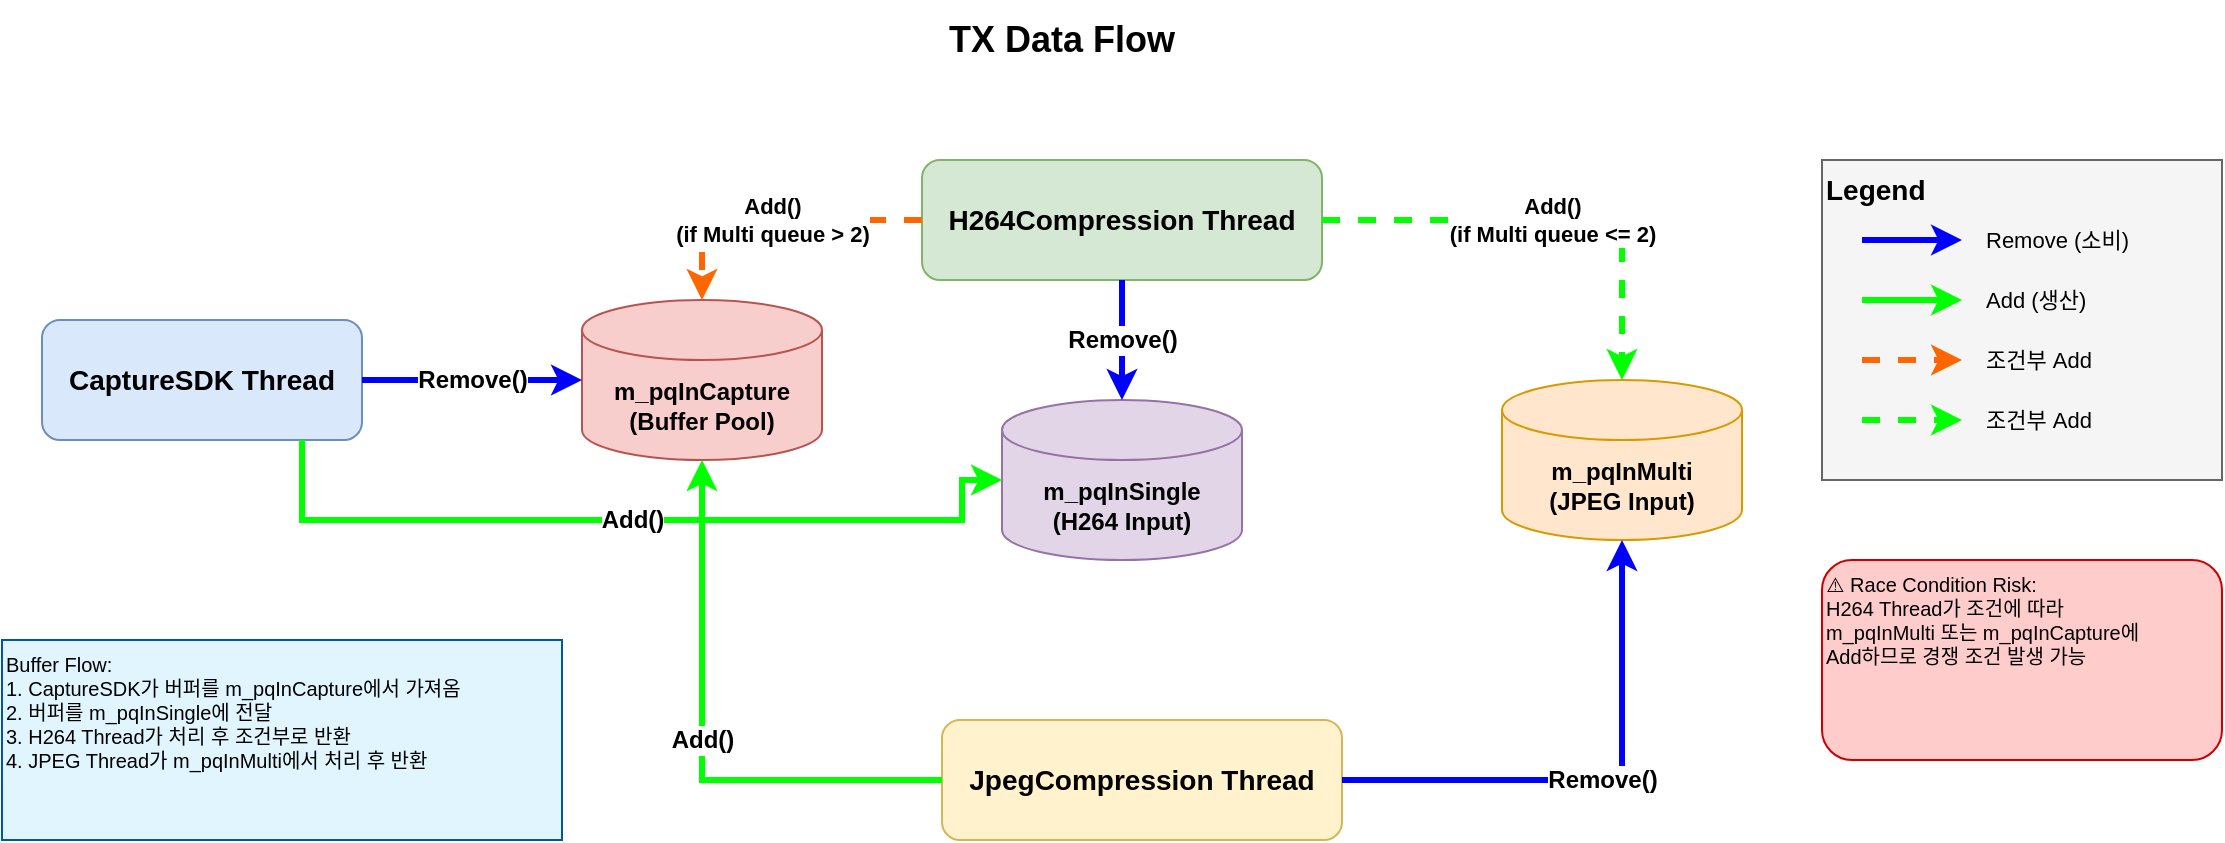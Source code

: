 <mxfile version="28.2.8">
  <diagram name="페이지-1" id="eijeviOJ0A92Obpc7Fhu">
    <mxGraphModel dx="1177" dy="636" grid="1" gridSize="10" guides="1" tooltips="1" connect="1" arrows="1" fold="1" page="1" pageScale="1" pageWidth="827" pageHeight="1169" math="0" shadow="0">
      <root>
        <mxCell id="0" />
        <mxCell id="1" parent="0" />
        <mxCell id="EUjXb08K46rmB5CWR4bu-2" value="CaptureSDK Thread" style="rounded=1;whiteSpace=wrap;html=1;fillColor=#dae8fc;strokeColor=#6c8ebf;fontSize=14;fontStyle=1" vertex="1" parent="1">
          <mxGeometry x="30" y="200" width="160" height="60" as="geometry" />
        </mxCell>
        <mxCell id="EUjXb08K46rmB5CWR4bu-3" value="H264Compression Thread" style="rounded=1;whiteSpace=wrap;html=1;fillColor=#d5e8d4;strokeColor=#82b366;fontSize=14;fontStyle=1" vertex="1" parent="1">
          <mxGeometry x="470" y="120" width="200" height="60" as="geometry" />
        </mxCell>
        <mxCell id="EUjXb08K46rmB5CWR4bu-4" value="JpegCompression Thread" style="rounded=1;whiteSpace=wrap;html=1;fillColor=#fff2cc;strokeColor=#d6b656;fontSize=14;fontStyle=1" vertex="1" parent="1">
          <mxGeometry x="480" y="400" width="200" height="60" as="geometry" />
        </mxCell>
        <mxCell id="EUjXb08K46rmB5CWR4bu-5" value="m_pqInCapture&lt;br&gt;(Buffer Pool)" style="shape=cylinder3;whiteSpace=wrap;html=1;boundedLbl=1;backgroundOutline=1;size=15;fillColor=#f8cecc;strokeColor=#b85450;fontSize=12;fontStyle=1" vertex="1" parent="1">
          <mxGeometry x="300" y="190" width="120" height="80" as="geometry" />
        </mxCell>
        <mxCell id="EUjXb08K46rmB5CWR4bu-6" value="m_pqInSingle&lt;br&gt;(H264 Input)" style="shape=cylinder3;whiteSpace=wrap;html=1;boundedLbl=1;backgroundOutline=1;size=15;fillColor=#e1d5e7;strokeColor=#9673a6;fontSize=12;fontStyle=1" vertex="1" parent="1">
          <mxGeometry x="510" y="240" width="120" height="80" as="geometry" />
        </mxCell>
        <mxCell id="EUjXb08K46rmB5CWR4bu-7" value="m_pqInMulti&lt;br&gt;(JPEG Input)" style="shape=cylinder3;whiteSpace=wrap;html=1;boundedLbl=1;backgroundOutline=1;size=15;fillColor=#ffe6cc;strokeColor=#d79b00;fontSize=12;fontStyle=1" vertex="1" parent="1">
          <mxGeometry x="760" y="230" width="120" height="80" as="geometry" />
        </mxCell>
        <mxCell id="EUjXb08K46rmB5CWR4bu-8" value="Remove()" style="edgeStyle=orthogonalEdgeStyle;rounded=0;orthogonalLoop=1;jettySize=auto;html=1;strokeWidth=3;strokeColor=#0000FF;fontSize=12;fontStyle=1" edge="1" parent="1" source="EUjXb08K46rmB5CWR4bu-2" target="EUjXb08K46rmB5CWR4bu-5">
          <mxGeometry relative="1" as="geometry" />
        </mxCell>
        <mxCell id="EUjXb08K46rmB5CWR4bu-9" value="Add()" style="edgeStyle=orthogonalEdgeStyle;rounded=0;orthogonalLoop=1;jettySize=auto;html=1;strokeWidth=3;strokeColor=#00FF00;fontSize=12;fontStyle=1;entryX=0;entryY=0.5;entryDx=0;entryDy=0;entryPerimeter=0" edge="1" parent="1" source="EUjXb08K46rmB5CWR4bu-2" target="EUjXb08K46rmB5CWR4bu-6">
          <mxGeometry relative="1" as="geometry">
            <Array as="points">
              <mxPoint x="160" y="300" />
              <mxPoint x="490" y="300" />
              <mxPoint x="490" y="280" />
            </Array>
          </mxGeometry>
        </mxCell>
        <mxCell id="EUjXb08K46rmB5CWR4bu-10" value="Remove()" style="edgeStyle=orthogonalEdgeStyle;rounded=0;orthogonalLoop=1;jettySize=auto;html=1;strokeWidth=3;strokeColor=#0000FF;fontSize=12;fontStyle=1;exitX=0.5;exitY=1;exitDx=0;exitDy=0;entryX=0.5;entryY=0;entryDx=0;entryDy=0;entryPerimeter=0" edge="1" parent="1" source="EUjXb08K46rmB5CWR4bu-3" target="EUjXb08K46rmB5CWR4bu-6">
          <mxGeometry relative="1" as="geometry" />
        </mxCell>
        <mxCell id="EUjXb08K46rmB5CWR4bu-11" value="Add()&lt;br&gt;(if Multi queue &lt;= 2)" style="edgeStyle=orthogonalEdgeStyle;rounded=0;orthogonalLoop=1;jettySize=auto;html=1;strokeWidth=3;strokeColor=#00FF00;fontSize=11;fontStyle=1;exitX=1;exitY=0.5;exitDx=0;exitDy=0;entryX=0.5;entryY=0;entryDx=0;entryDy=0;entryPerimeter=0;dashed=1" edge="1" parent="1" source="EUjXb08K46rmB5CWR4bu-3" target="EUjXb08K46rmB5CWR4bu-7">
          <mxGeometry relative="1" as="geometry">
            <Array as="points">
              <mxPoint x="820" y="150" />
            </Array>
          </mxGeometry>
        </mxCell>
        <mxCell id="EUjXb08K46rmB5CWR4bu-12" value="Add()&lt;br&gt;(if Multi queue &gt; 2)" style="edgeStyle=orthogonalEdgeStyle;rounded=0;orthogonalLoop=1;jettySize=auto;html=1;strokeWidth=3;strokeColor=#FF6600;fontSize=11;fontStyle=1;exitX=0;exitY=0.5;exitDx=0;exitDy=0;entryX=0.5;entryY=0;entryDx=0;entryDy=0;entryPerimeter=0;dashed=1" edge="1" parent="1" source="EUjXb08K46rmB5CWR4bu-3" target="EUjXb08K46rmB5CWR4bu-5">
          <mxGeometry relative="1" as="geometry">
            <Array as="points">
              <mxPoint x="360" y="150" />
            </Array>
          </mxGeometry>
        </mxCell>
        <mxCell id="EUjXb08K46rmB5CWR4bu-13" value="Remove()" style="edgeStyle=orthogonalEdgeStyle;rounded=0;orthogonalLoop=1;jettySize=auto;html=1;strokeWidth=3;strokeColor=#0000FF;fontSize=12;fontStyle=1;exitX=1;exitY=0.5;exitDx=0;exitDy=0;entryX=0.5;entryY=1;entryDx=0;entryDy=0;entryPerimeter=0" edge="1" parent="1" source="EUjXb08K46rmB5CWR4bu-4" target="EUjXb08K46rmB5CWR4bu-7">
          <mxGeometry relative="1" as="geometry">
            <Array as="points">
              <mxPoint x="820" y="430" />
            </Array>
          </mxGeometry>
        </mxCell>
        <mxCell id="EUjXb08K46rmB5CWR4bu-14" value="Add()" style="edgeStyle=orthogonalEdgeStyle;rounded=0;orthogonalLoop=1;jettySize=auto;html=1;strokeWidth=3;strokeColor=#00FF00;fontSize=12;fontStyle=1;exitX=0;exitY=0.5;exitDx=0;exitDy=0;entryX=0.5;entryY=1;entryDx=0;entryDy=0;entryPerimeter=0" edge="1" parent="1" source="EUjXb08K46rmB5CWR4bu-4" target="EUjXb08K46rmB5CWR4bu-5">
          <mxGeometry relative="1" as="geometry">
            <Array as="points">
              <mxPoint x="360" y="430" />
            </Array>
          </mxGeometry>
        </mxCell>
        <mxCell id="EUjXb08K46rmB5CWR4bu-15" value="Legend" style="rounded=0;whiteSpace=wrap;html=1;fillColor=#f5f5f5;strokeColor=#666666;fontSize=14;fontStyle=1;align=left;verticalAlign=top" vertex="1" parent="1">
          <mxGeometry x="920" y="120" width="200" height="160" as="geometry" />
        </mxCell>
        <mxCell id="EUjXb08K46rmB5CWR4bu-16" value="" style="endArrow=classic;html=1;strokeWidth=3;strokeColor=#0000FF" edge="1" parent="1">
          <mxGeometry width="50" height="50" relative="1" as="geometry">
            <mxPoint x="940" y="160" as="sourcePoint" />
            <mxPoint x="990" y="160" as="targetPoint" />
          </mxGeometry>
        </mxCell>
        <mxCell id="EUjXb08K46rmB5CWR4bu-17" value="Remove (소비)" style="text;html=1;align=left;verticalAlign=middle;fontSize=11" vertex="1" parent="1">
          <mxGeometry x="1000" y="150" width="100" height="20" as="geometry" />
        </mxCell>
        <mxCell id="EUjXb08K46rmB5CWR4bu-18" value="" style="endArrow=classic;html=1;strokeWidth=3;strokeColor=#00FF00" edge="1" parent="1">
          <mxGeometry width="50" height="50" relative="1" as="geometry">
            <mxPoint x="940" y="190" as="sourcePoint" />
            <mxPoint x="990" y="190" as="targetPoint" />
          </mxGeometry>
        </mxCell>
        <mxCell id="EUjXb08K46rmB5CWR4bu-19" value="Add (생산)" style="text;html=1;align=left;verticalAlign=middle;fontSize=11" vertex="1" parent="1">
          <mxGeometry x="1000" y="180" width="100" height="20" as="geometry" />
        </mxCell>
        <mxCell id="EUjXb08K46rmB5CWR4bu-20" value="" style="endArrow=classic;html=1;strokeWidth=3;strokeColor=#FF6600;dashed=1" edge="1" parent="1">
          <mxGeometry width="50" height="50" relative="1" as="geometry">
            <mxPoint x="940" y="220" as="sourcePoint" />
            <mxPoint x="990" y="220" as="targetPoint" />
          </mxGeometry>
        </mxCell>
        <mxCell id="EUjXb08K46rmB5CWR4bu-21" value="조건부 Add" style="text;html=1;align=left;verticalAlign=middle;fontSize=11" vertex="1" parent="1">
          <mxGeometry x="1000" y="210" width="100" height="20" as="geometry" />
        </mxCell>
        <mxCell id="EUjXb08K46rmB5CWR4bu-22" value="" style="endArrow=classic;html=1;strokeWidth=3;strokeColor=#00FF00;dashed=1" edge="1" parent="1">
          <mxGeometry width="50" height="50" relative="1" as="geometry">
            <mxPoint x="940" y="250" as="sourcePoint" />
            <mxPoint x="990" y="250" as="targetPoint" />
          </mxGeometry>
        </mxCell>
        <mxCell id="EUjXb08K46rmB5CWR4bu-23" value="조건부 Add" style="text;html=1;align=left;verticalAlign=middle;fontSize=11" vertex="1" parent="1">
          <mxGeometry x="1000" y="240" width="100" height="20" as="geometry" />
        </mxCell>
        <mxCell id="EUjXb08K46rmB5CWR4bu-24" value="TX Data Flow" style="text;html=1;strokeColor=none;fillColor=none;align=center;verticalAlign=middle;whiteSpace=wrap;rounded=0;fontSize=18;fontStyle=1" vertex="1" parent="1">
          <mxGeometry x="320" y="40" width="440" height="40" as="geometry" />
        </mxCell>
        <mxCell id="EUjXb08K46rmB5CWR4bu-25" value="⚠️ Race Condition Risk:&lt;br&gt;H264 Thread가 조건에 따라&lt;br&gt;m_pqInMulti 또는 m_pqInCapture에&lt;br&gt;Add하므로 경쟁 조건 발생 가능" style="rounded=1;whiteSpace=wrap;html=1;fillColor=#ffcccc;strokeColor=#cc0000;fontSize=10;align=left;verticalAlign=top" vertex="1" parent="1">
          <mxGeometry x="920" y="320" width="200" height="100" as="geometry" />
        </mxCell>
        <mxCell id="EUjXb08K46rmB5CWR4bu-26" value="Buffer Flow:&lt;br&gt;1. CaptureSDK가 버퍼를 m_pqInCapture에서 가져옴&lt;br&gt;2. 버퍼를 m_pqInSingle에 전달&lt;br&gt;3. H264 Thread가 처리 후 조건부로 반환&lt;br&gt;4. JPEG Thread가 m_pqInMulti에서 처리 후 반환" style="rounded=0;whiteSpace=wrap;html=1;fillColor=#e1f5fe;strokeColor=#01579b;fontSize=10;align=left;verticalAlign=top" vertex="1" parent="1">
          <mxGeometry x="10" y="360" width="280" height="100" as="geometry" />
        </mxCell>
      </root>
    </mxGraphModel>
  </diagram>
</mxfile>
